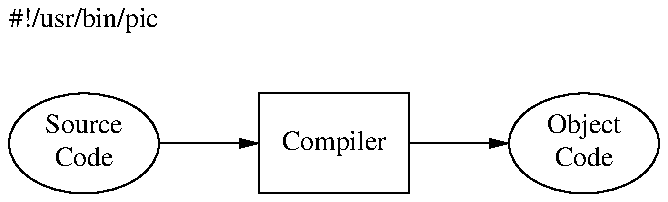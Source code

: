 #!/usr/bin/pic

.PS
ellipse "Source" "Code"
arrow
box "Compiler"
arrow
ellipse "Object" "Code"
.PE

